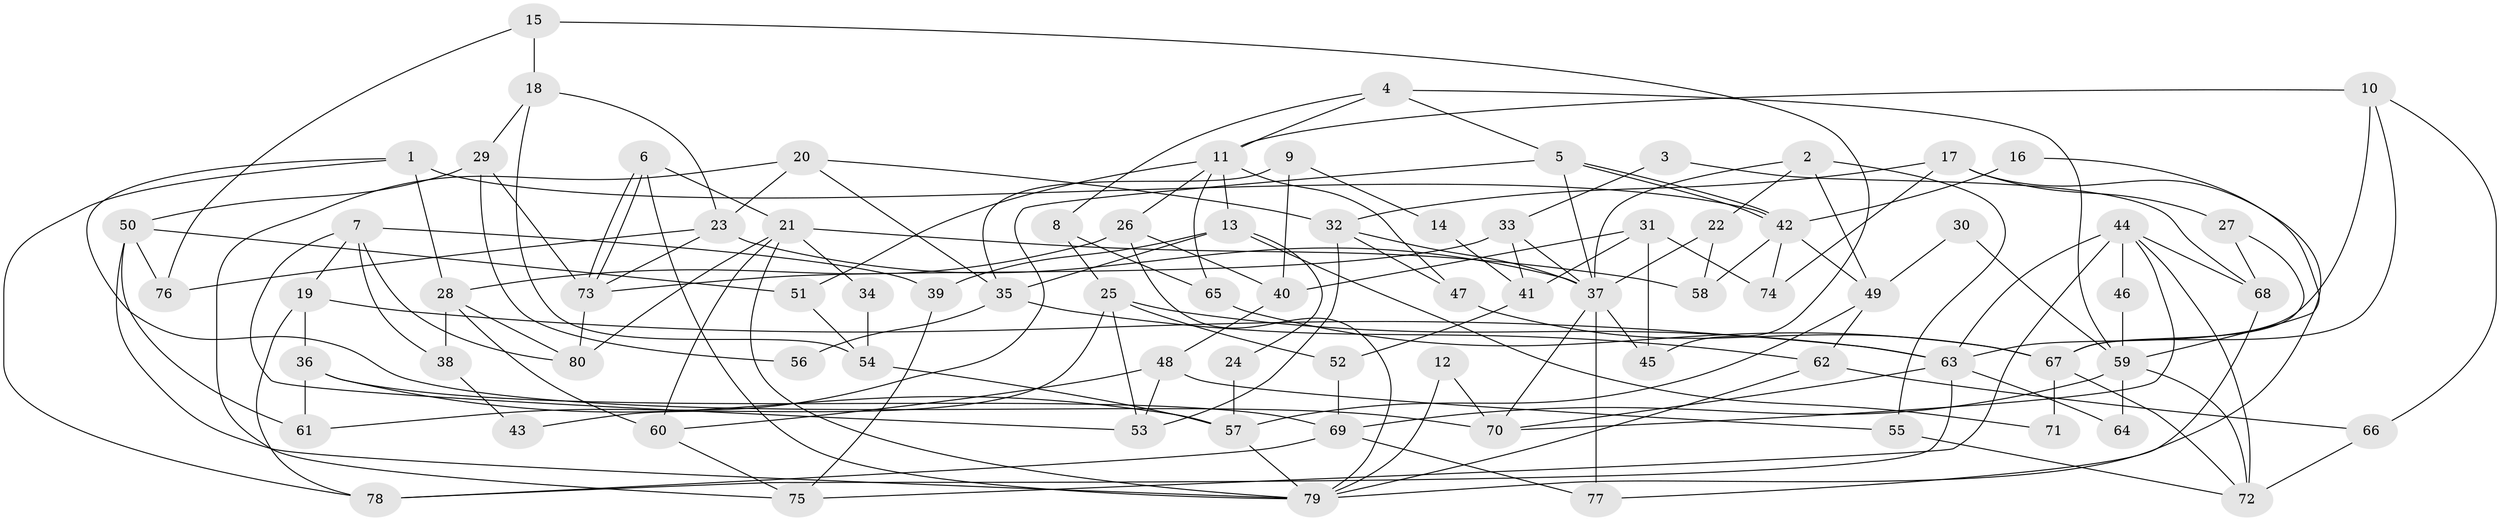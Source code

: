 // Generated by graph-tools (version 1.1) at 2025/11/02/27/25 16:11:18]
// undirected, 80 vertices, 160 edges
graph export_dot {
graph [start="1"]
  node [color=gray90,style=filled];
  1;
  2;
  3;
  4;
  5;
  6;
  7;
  8;
  9;
  10;
  11;
  12;
  13;
  14;
  15;
  16;
  17;
  18;
  19;
  20;
  21;
  22;
  23;
  24;
  25;
  26;
  27;
  28;
  29;
  30;
  31;
  32;
  33;
  34;
  35;
  36;
  37;
  38;
  39;
  40;
  41;
  42;
  43;
  44;
  45;
  46;
  47;
  48;
  49;
  50;
  51;
  52;
  53;
  54;
  55;
  56;
  57;
  58;
  59;
  60;
  61;
  62;
  63;
  64;
  65;
  66;
  67;
  68;
  69;
  70;
  71;
  72;
  73;
  74;
  75;
  76;
  77;
  78;
  79;
  80;
  1 -- 42;
  1 -- 28;
  1 -- 70;
  1 -- 78;
  2 -- 37;
  2 -- 22;
  2 -- 49;
  2 -- 55;
  3 -- 68;
  3 -- 33;
  4 -- 11;
  4 -- 5;
  4 -- 8;
  4 -- 59;
  5 -- 42;
  5 -- 42;
  5 -- 61;
  5 -- 37;
  6 -- 73;
  6 -- 73;
  6 -- 79;
  6 -- 21;
  7 -- 19;
  7 -- 53;
  7 -- 38;
  7 -- 39;
  7 -- 80;
  8 -- 25;
  8 -- 65;
  9 -- 40;
  9 -- 35;
  9 -- 14;
  10 -- 66;
  10 -- 63;
  10 -- 11;
  10 -- 67;
  11 -- 65;
  11 -- 13;
  11 -- 26;
  11 -- 47;
  11 -- 51;
  12 -- 70;
  12 -- 79;
  13 -- 39;
  13 -- 24;
  13 -- 35;
  13 -- 71;
  14 -- 41;
  15 -- 18;
  15 -- 76;
  15 -- 45;
  16 -- 59;
  16 -- 42;
  17 -- 27;
  17 -- 32;
  17 -- 74;
  17 -- 79;
  18 -- 54;
  18 -- 23;
  18 -- 29;
  19 -- 36;
  19 -- 63;
  19 -- 78;
  20 -- 75;
  20 -- 32;
  20 -- 23;
  20 -- 35;
  21 -- 80;
  21 -- 34;
  21 -- 58;
  21 -- 60;
  21 -- 79;
  22 -- 37;
  22 -- 58;
  23 -- 37;
  23 -- 73;
  23 -- 76;
  24 -- 57;
  25 -- 53;
  25 -- 63;
  25 -- 43;
  25 -- 52;
  26 -- 79;
  26 -- 28;
  26 -- 40;
  27 -- 67;
  27 -- 68;
  28 -- 80;
  28 -- 38;
  28 -- 60;
  29 -- 73;
  29 -- 50;
  29 -- 56;
  30 -- 59;
  30 -- 49;
  31 -- 41;
  31 -- 74;
  31 -- 40;
  31 -- 45;
  32 -- 37;
  32 -- 47;
  32 -- 53;
  33 -- 37;
  33 -- 73;
  33 -- 41;
  34 -- 54;
  35 -- 56;
  35 -- 62;
  36 -- 69;
  36 -- 57;
  36 -- 61;
  37 -- 45;
  37 -- 70;
  37 -- 77;
  38 -- 43;
  39 -- 75;
  40 -- 48;
  41 -- 52;
  42 -- 49;
  42 -- 58;
  42 -- 74;
  44 -- 63;
  44 -- 70;
  44 -- 46;
  44 -- 68;
  44 -- 72;
  44 -- 75;
  46 -- 59;
  47 -- 67;
  48 -- 60;
  48 -- 53;
  48 -- 55;
  49 -- 62;
  49 -- 57;
  50 -- 79;
  50 -- 51;
  50 -- 61;
  50 -- 76;
  51 -- 54;
  52 -- 69;
  54 -- 57;
  55 -- 72;
  57 -- 79;
  59 -- 72;
  59 -- 64;
  59 -- 69;
  60 -- 75;
  62 -- 79;
  62 -- 66;
  63 -- 78;
  63 -- 70;
  63 -- 64;
  65 -- 67;
  66 -- 72;
  67 -- 72;
  67 -- 71;
  68 -- 77;
  69 -- 78;
  69 -- 77;
  73 -- 80;
}
